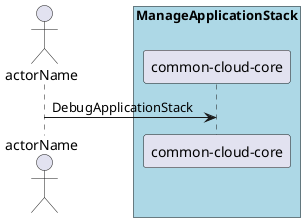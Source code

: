 @startuml
Actor "actorName" as A

box "ManageApplicationStack" #lightblue
participant "common-cloud-core" as S
A -> S : DebugApplicationStack
end box

@enduml
